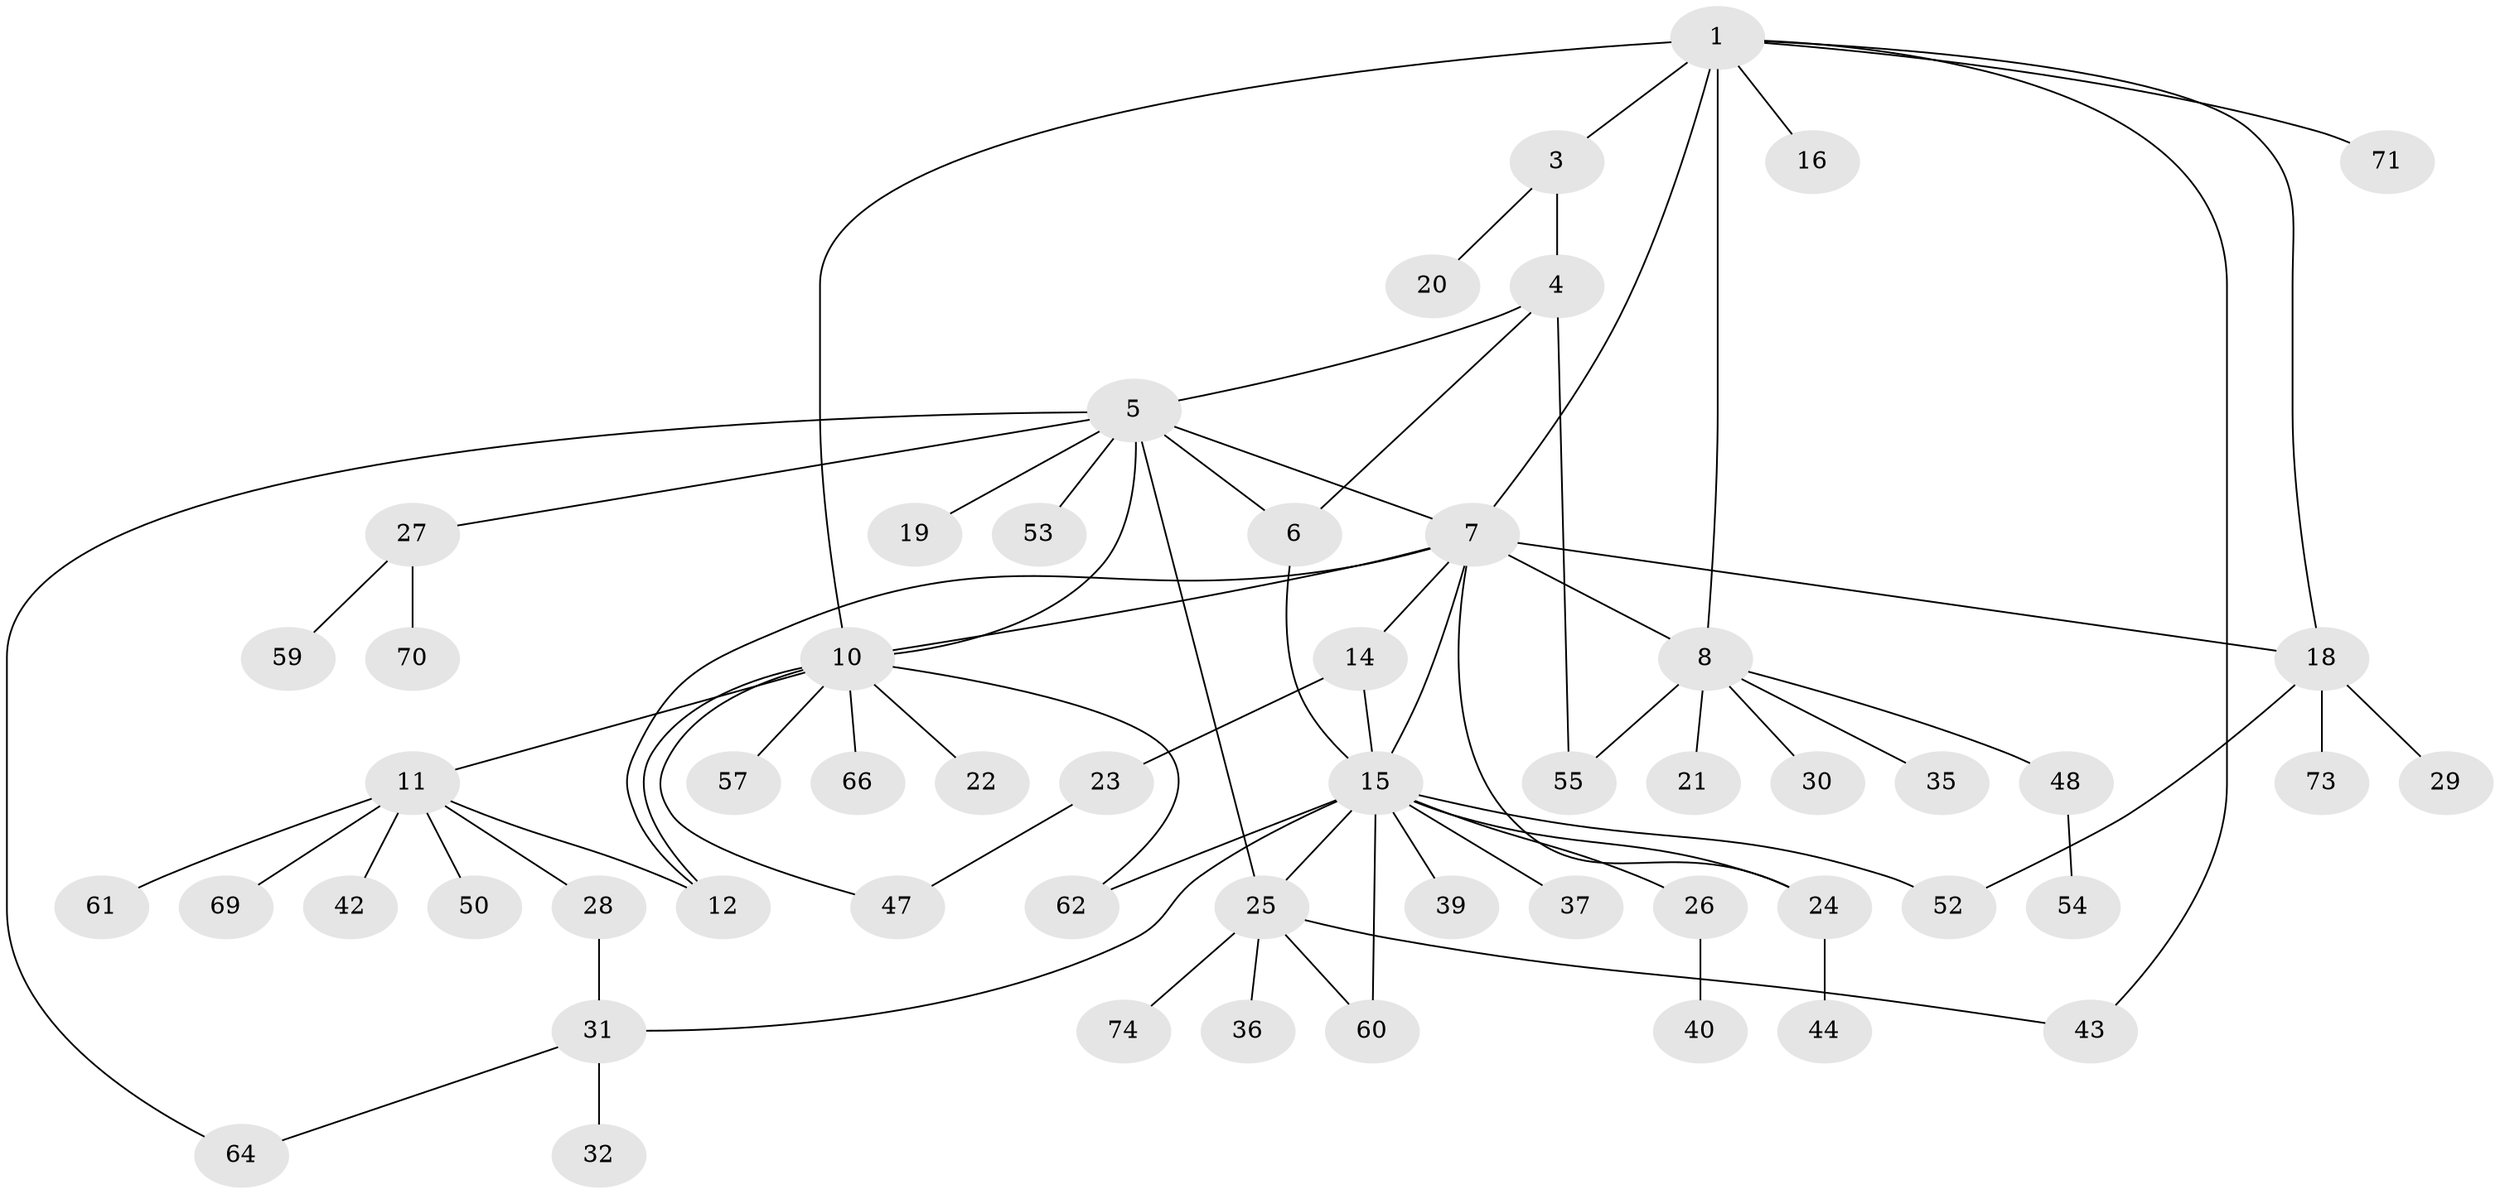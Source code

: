 // Generated by graph-tools (version 1.1) at 2025/52/02/27/25 19:52:17]
// undirected, 55 vertices, 74 edges
graph export_dot {
graph [start="1"]
  node [color=gray90,style=filled];
  1 [super="+2"];
  3;
  4 [super="+45"];
  5 [super="+67"];
  6;
  7 [super="+13"];
  8 [super="+9"];
  10 [super="+33"];
  11 [super="+65"];
  12 [super="+72"];
  14 [super="+17"];
  15 [super="+68"];
  16;
  18 [super="+58"];
  19;
  20 [super="+38"];
  21 [super="+56"];
  22;
  23 [super="+46"];
  24;
  25 [super="+51"];
  26;
  27;
  28;
  29;
  30 [super="+41"];
  31 [super="+34"];
  32;
  35;
  36;
  37 [super="+63"];
  39 [super="+49"];
  40;
  42;
  43;
  44;
  47;
  48;
  50;
  52;
  53;
  54;
  55;
  57;
  59;
  60;
  61;
  62;
  64;
  66;
  69;
  70;
  71;
  73;
  74;
  1 -- 3 [weight=2];
  1 -- 8;
  1 -- 10;
  1 -- 18;
  1 -- 43;
  1 -- 71;
  1 -- 16;
  1 -- 7;
  3 -- 4;
  3 -- 20;
  4 -- 5;
  4 -- 6;
  4 -- 55;
  5 -- 6;
  5 -- 7;
  5 -- 10;
  5 -- 19;
  5 -- 25;
  5 -- 27;
  5 -- 53;
  5 -- 64;
  6 -- 15;
  7 -- 8 [weight=2];
  7 -- 12;
  7 -- 24;
  7 -- 18;
  7 -- 10;
  7 -- 14;
  7 -- 15;
  8 -- 48;
  8 -- 35;
  8 -- 21;
  8 -- 55;
  8 -- 30;
  10 -- 11;
  10 -- 12;
  10 -- 22;
  10 -- 47;
  10 -- 57;
  10 -- 62;
  10 -- 66;
  11 -- 12;
  11 -- 28;
  11 -- 42;
  11 -- 50;
  11 -- 61;
  11 -- 69;
  14 -- 15;
  14 -- 23;
  15 -- 24;
  15 -- 25;
  15 -- 26;
  15 -- 37;
  15 -- 39;
  15 -- 52;
  15 -- 62;
  15 -- 31;
  15 -- 60;
  18 -- 29;
  18 -- 52;
  18 -- 73;
  23 -- 47;
  24 -- 44;
  25 -- 36;
  25 -- 43;
  25 -- 60;
  25 -- 74;
  26 -- 40;
  27 -- 59;
  27 -- 70;
  28 -- 31;
  31 -- 32;
  31 -- 64;
  48 -- 54;
}
